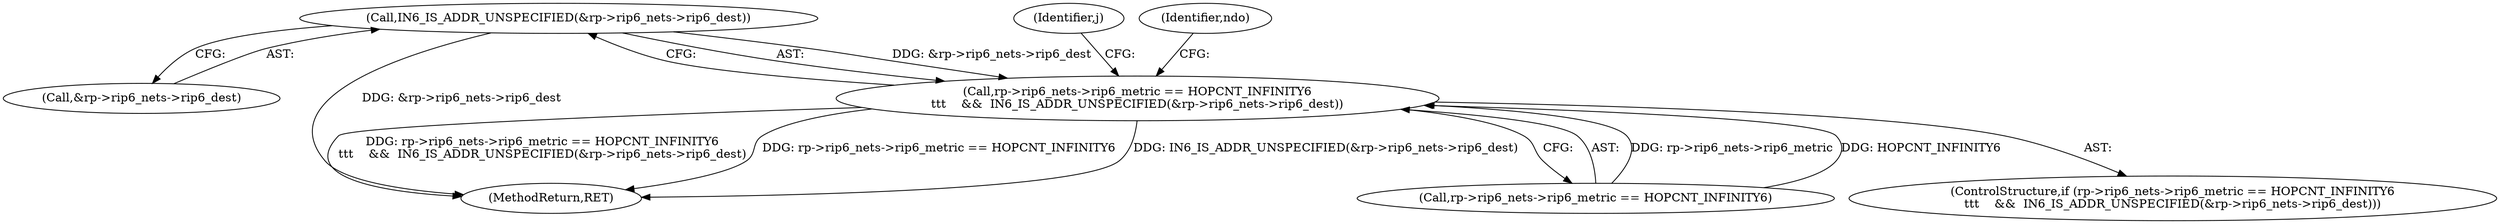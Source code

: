 digraph "0_tcpdump_e942fb84fbe3a73a98a00d2a279425872b5fb9d2@pointer" {
"1000168" [label="(Call,IN6_IS_ADDR_UNSPECIFIED(&rp->rip6_nets->rip6_dest))"];
"1000160" [label="(Call,rp->rip6_nets->rip6_metric == HOPCNT_INFINITY6\n\t\t\t    &&  IN6_IS_ADDR_UNSPECIFIED(&rp->rip6_nets->rip6_dest))"];
"1000168" [label="(Call,IN6_IS_ADDR_UNSPECIFIED(&rp->rip6_nets->rip6_dest))"];
"1000169" [label="(Call,&rp->rip6_nets->rip6_dest)"];
"1000161" [label="(Call,rp->rip6_nets->rip6_metric == HOPCNT_INFINITY6)"];
"1000184" [label="(Identifier,j)"];
"1000160" [label="(Call,rp->rip6_nets->rip6_metric == HOPCNT_INFINITY6\n\t\t\t    &&  IN6_IS_ADDR_UNSPECIFIED(&rp->rip6_nets->rip6_dest))"];
"1000389" [label="(MethodReturn,RET)"];
"1000159" [label="(ControlStructure,if (rp->rip6_nets->rip6_metric == HOPCNT_INFINITY6\n\t\t\t    &&  IN6_IS_ADDR_UNSPECIFIED(&rp->rip6_nets->rip6_dest)))"];
"1000178" [label="(Identifier,ndo)"];
"1000168" -> "1000160"  [label="AST: "];
"1000168" -> "1000169"  [label="CFG: "];
"1000169" -> "1000168"  [label="AST: "];
"1000160" -> "1000168"  [label="CFG: "];
"1000168" -> "1000389"  [label="DDG: &rp->rip6_nets->rip6_dest"];
"1000168" -> "1000160"  [label="DDG: &rp->rip6_nets->rip6_dest"];
"1000160" -> "1000159"  [label="AST: "];
"1000160" -> "1000161"  [label="CFG: "];
"1000161" -> "1000160"  [label="AST: "];
"1000178" -> "1000160"  [label="CFG: "];
"1000184" -> "1000160"  [label="CFG: "];
"1000160" -> "1000389"  [label="DDG: IN6_IS_ADDR_UNSPECIFIED(&rp->rip6_nets->rip6_dest)"];
"1000160" -> "1000389"  [label="DDG: rp->rip6_nets->rip6_metric == HOPCNT_INFINITY6\n\t\t\t    &&  IN6_IS_ADDR_UNSPECIFIED(&rp->rip6_nets->rip6_dest)"];
"1000160" -> "1000389"  [label="DDG: rp->rip6_nets->rip6_metric == HOPCNT_INFINITY6"];
"1000161" -> "1000160"  [label="DDG: rp->rip6_nets->rip6_metric"];
"1000161" -> "1000160"  [label="DDG: HOPCNT_INFINITY6"];
}
